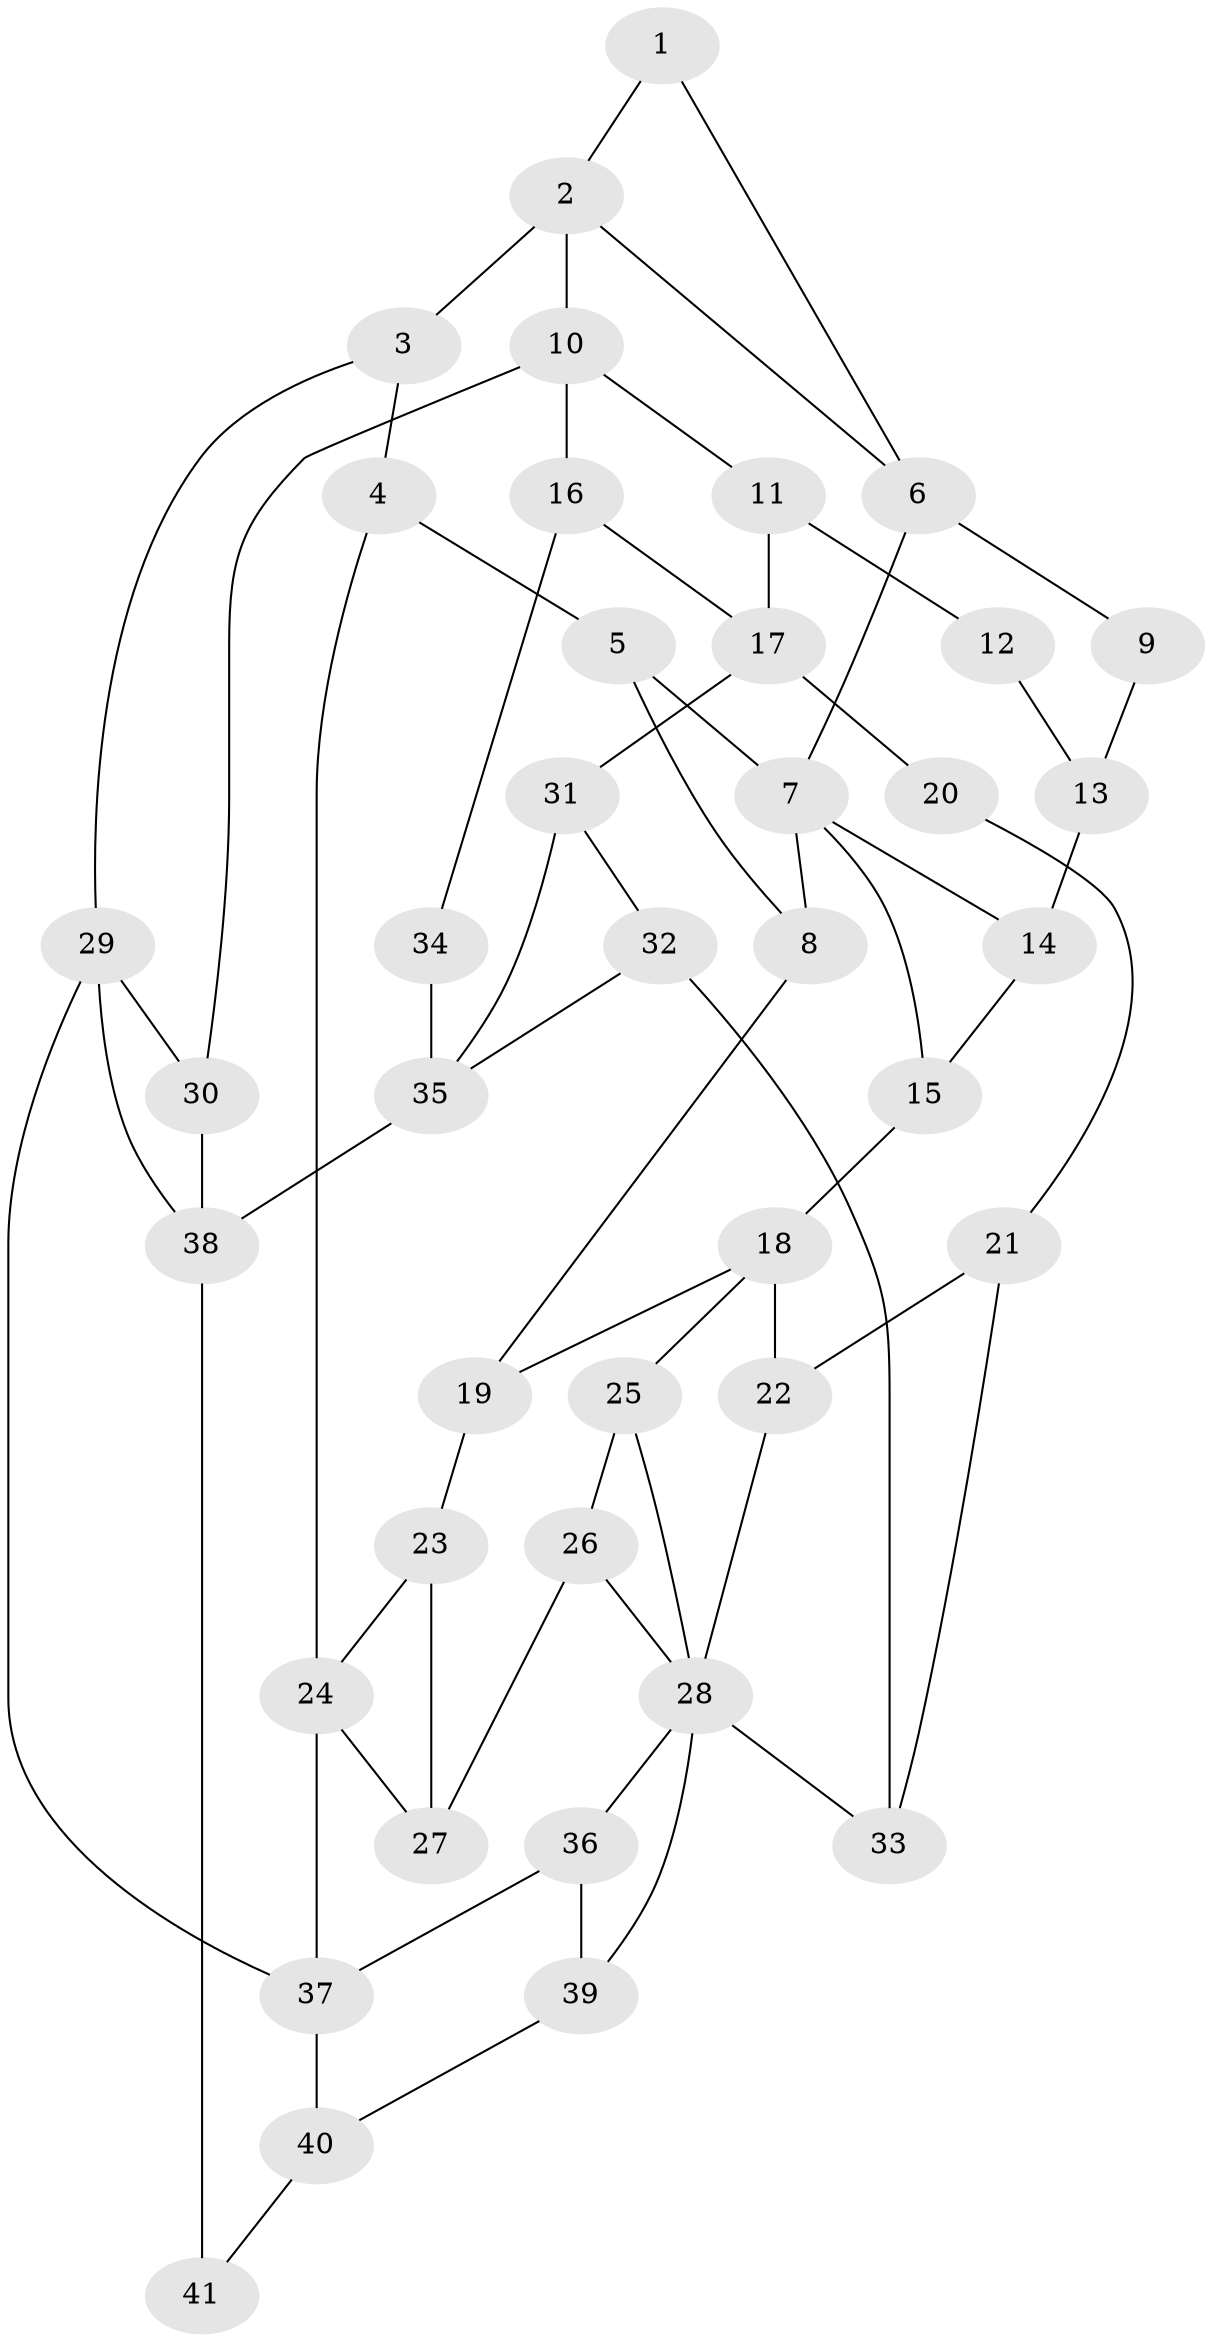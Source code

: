 // original degree distribution, {3: 0.024691358024691357, 4: 0.25925925925925924, 5: 0.49382716049382713, 6: 0.2222222222222222}
// Generated by graph-tools (version 1.1) at 2025/54/03/04/25 22:54:08]
// undirected, 41 vertices, 66 edges
graph export_dot {
  node [color=gray90,style=filled];
  1;
  2;
  3;
  4;
  5;
  6;
  7;
  8;
  9;
  10;
  11;
  12;
  13;
  14;
  15;
  16;
  17;
  18;
  19;
  20;
  21;
  22;
  23;
  24;
  25;
  26;
  27;
  28;
  29;
  30;
  31;
  32;
  33;
  34;
  35;
  36;
  37;
  38;
  39;
  40;
  41;
  1 -- 2 [weight=1.0];
  1 -- 6 [weight=1.0];
  2 -- 3 [weight=2.0];
  2 -- 6 [weight=1.0];
  2 -- 10 [weight=2.0];
  3 -- 4 [weight=1.0];
  3 -- 29 [weight=1.0];
  4 -- 5 [weight=1.0];
  4 -- 24 [weight=2.0];
  5 -- 7 [weight=1.0];
  5 -- 8 [weight=2.0];
  6 -- 7 [weight=2.0];
  6 -- 9 [weight=2.0];
  7 -- 8 [weight=1.0];
  7 -- 14 [weight=1.0];
  7 -- 15 [weight=1.0];
  8 -- 19 [weight=1.0];
  9 -- 13 [weight=1.0];
  10 -- 11 [weight=1.0];
  10 -- 16 [weight=1.0];
  10 -- 30 [weight=1.0];
  11 -- 12 [weight=2.0];
  11 -- 17 [weight=2.0];
  12 -- 13 [weight=4.0];
  13 -- 14 [weight=1.0];
  14 -- 15 [weight=1.0];
  15 -- 18 [weight=1.0];
  16 -- 17 [weight=1.0];
  16 -- 34 [weight=1.0];
  17 -- 20 [weight=2.0];
  17 -- 31 [weight=1.0];
  18 -- 19 [weight=1.0];
  18 -- 22 [weight=1.0];
  18 -- 25 [weight=1.0];
  19 -- 23 [weight=1.0];
  20 -- 21 [weight=1.0];
  21 -- 22 [weight=1.0];
  21 -- 33 [weight=1.0];
  22 -- 28 [weight=1.0];
  23 -- 24 [weight=1.0];
  23 -- 27 [weight=1.0];
  24 -- 27 [weight=1.0];
  24 -- 37 [weight=3.0];
  25 -- 26 [weight=1.0];
  25 -- 28 [weight=1.0];
  26 -- 27 [weight=1.0];
  26 -- 28 [weight=1.0];
  28 -- 33 [weight=1.0];
  28 -- 36 [weight=1.0];
  28 -- 39 [weight=1.0];
  29 -- 30 [weight=1.0];
  29 -- 37 [weight=1.0];
  29 -- 38 [weight=1.0];
  30 -- 38 [weight=1.0];
  31 -- 32 [weight=1.0];
  31 -- 35 [weight=1.0];
  32 -- 33 [weight=1.0];
  32 -- 35 [weight=1.0];
  34 -- 35 [weight=2.0];
  35 -- 38 [weight=2.0];
  36 -- 37 [weight=1.0];
  36 -- 39 [weight=1.0];
  37 -- 40 [weight=1.0];
  38 -- 41 [weight=2.0];
  39 -- 40 [weight=1.0];
  40 -- 41 [weight=1.0];
}
